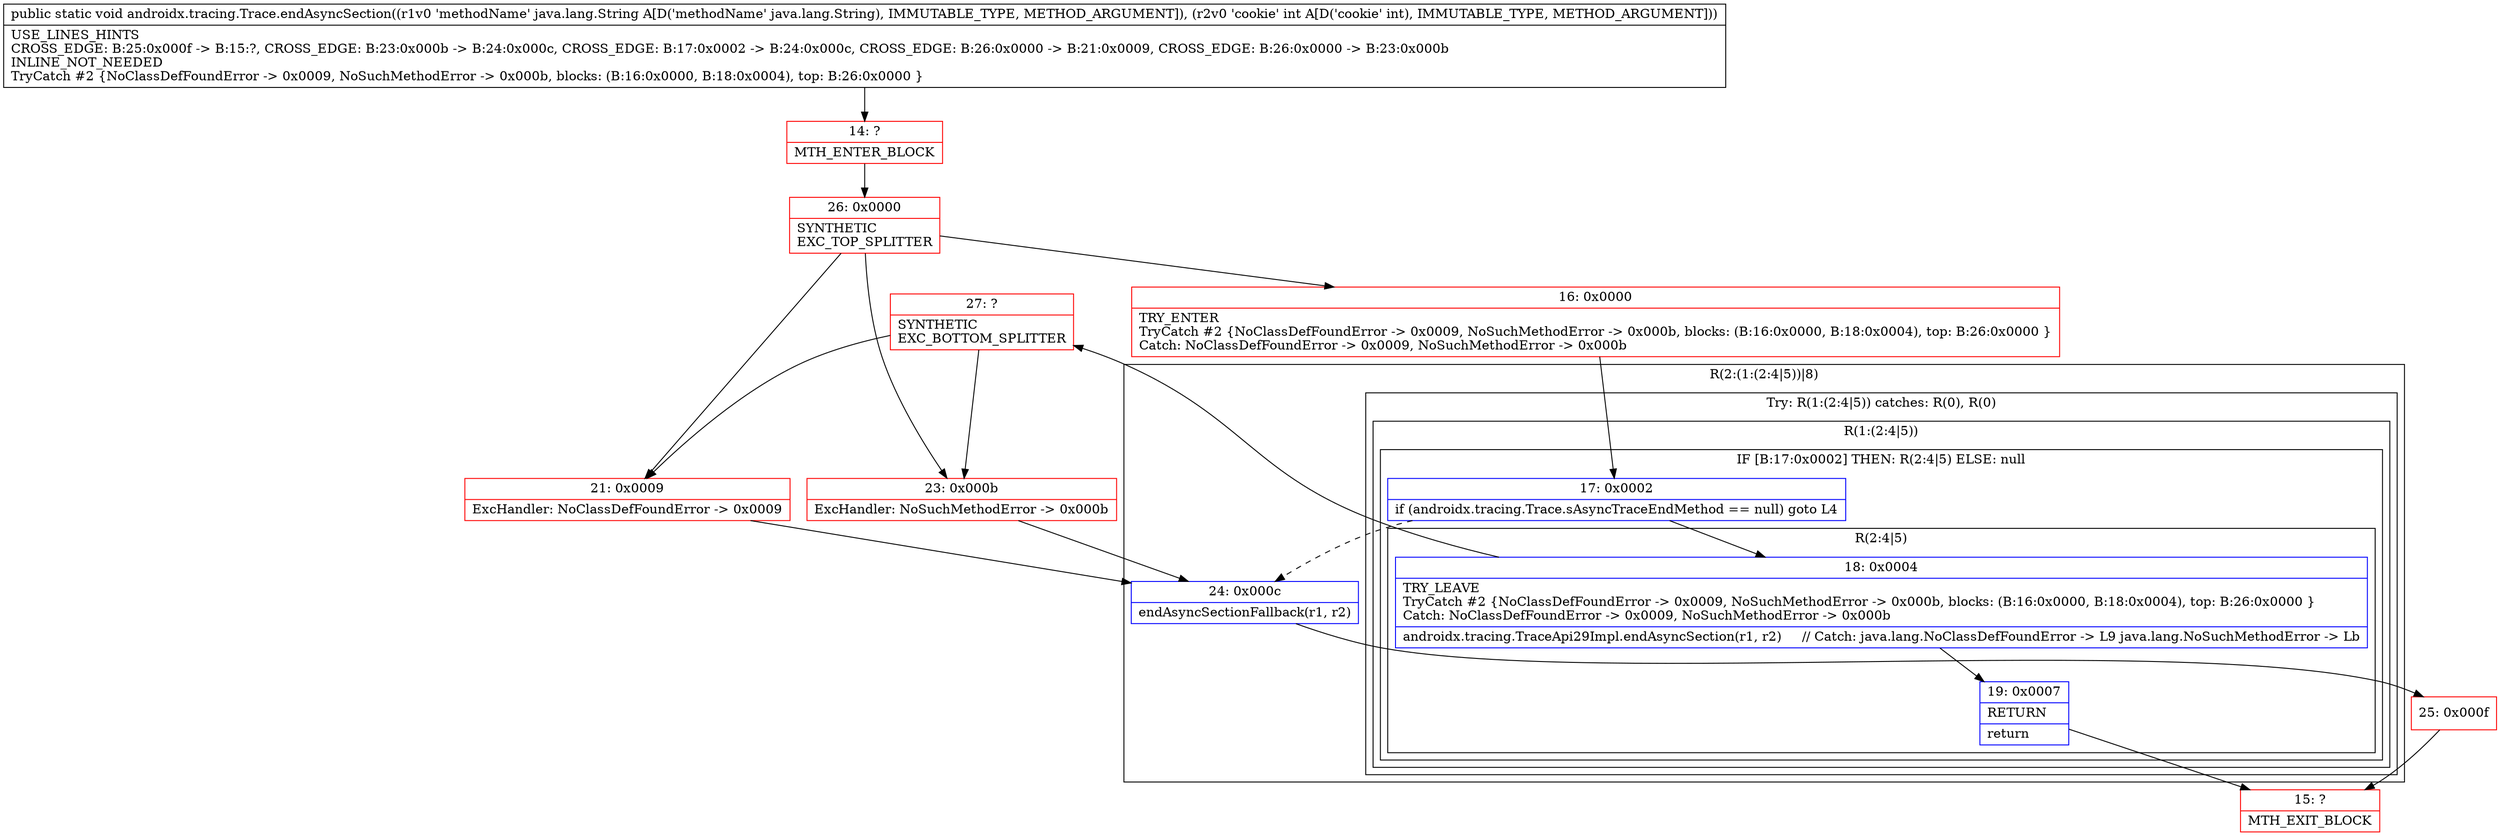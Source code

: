 digraph "CFG forandroidx.tracing.Trace.endAsyncSection(Ljava\/lang\/String;I)V" {
subgraph cluster_Region_328599355 {
label = "R(2:(1:(2:4|5))|8)";
node [shape=record,color=blue];
subgraph cluster_TryCatchRegion_878154879 {
label = "Try: R(1:(2:4|5)) catches: R(0), R(0)";
node [shape=record,color=blue];
subgraph cluster_Region_1715074026 {
label = "R(1:(2:4|5))";
node [shape=record,color=blue];
subgraph cluster_IfRegion_1138518825 {
label = "IF [B:17:0x0002] THEN: R(2:4|5) ELSE: null";
node [shape=record,color=blue];
Node_17 [shape=record,label="{17\:\ 0x0002|if (androidx.tracing.Trace.sAsyncTraceEndMethod == null) goto L4\l}"];
subgraph cluster_Region_1624249270 {
label = "R(2:4|5)";
node [shape=record,color=blue];
Node_18 [shape=record,label="{18\:\ 0x0004|TRY_LEAVE\lTryCatch #2 \{NoClassDefFoundError \-\> 0x0009, NoSuchMethodError \-\> 0x000b, blocks: (B:16:0x0000, B:18:0x0004), top: B:26:0x0000 \}\lCatch: NoClassDefFoundError \-\> 0x0009, NoSuchMethodError \-\> 0x000b\l|androidx.tracing.TraceApi29Impl.endAsyncSection(r1, r2)     \/\/ Catch: java.lang.NoClassDefFoundError \-\> L9 java.lang.NoSuchMethodError \-\> Lb\l}"];
Node_19 [shape=record,label="{19\:\ 0x0007|RETURN\l|return\l}"];
}
}
}
subgraph cluster_Region_1756141503 {
label = "R(0) | ExcHandler: NoClassDefFoundError \-\> 0x0009\l";
node [shape=record,color=blue];
}
subgraph cluster_Region_1092853731 {
label = "R(0) | ExcHandler: NoSuchMethodError \-\> 0x000b\l";
node [shape=record,color=blue];
}
}
Node_24 [shape=record,label="{24\:\ 0x000c|endAsyncSectionFallback(r1, r2)\l}"];
}
subgraph cluster_Region_1092853731 {
label = "R(0) | ExcHandler: NoSuchMethodError \-\> 0x000b\l";
node [shape=record,color=blue];
}
subgraph cluster_Region_1756141503 {
label = "R(0) | ExcHandler: NoClassDefFoundError \-\> 0x0009\l";
node [shape=record,color=blue];
}
Node_14 [shape=record,color=red,label="{14\:\ ?|MTH_ENTER_BLOCK\l}"];
Node_26 [shape=record,color=red,label="{26\:\ 0x0000|SYNTHETIC\lEXC_TOP_SPLITTER\l}"];
Node_16 [shape=record,color=red,label="{16\:\ 0x0000|TRY_ENTER\lTryCatch #2 \{NoClassDefFoundError \-\> 0x0009, NoSuchMethodError \-\> 0x000b, blocks: (B:16:0x0000, B:18:0x0004), top: B:26:0x0000 \}\lCatch: NoClassDefFoundError \-\> 0x0009, NoSuchMethodError \-\> 0x000b\l}"];
Node_15 [shape=record,color=red,label="{15\:\ ?|MTH_EXIT_BLOCK\l}"];
Node_27 [shape=record,color=red,label="{27\:\ ?|SYNTHETIC\lEXC_BOTTOM_SPLITTER\l}"];
Node_25 [shape=record,color=red,label="{25\:\ 0x000f}"];
Node_21 [shape=record,color=red,label="{21\:\ 0x0009|ExcHandler: NoClassDefFoundError \-\> 0x0009\l}"];
Node_23 [shape=record,color=red,label="{23\:\ 0x000b|ExcHandler: NoSuchMethodError \-\> 0x000b\l}"];
MethodNode[shape=record,label="{public static void androidx.tracing.Trace.endAsyncSection((r1v0 'methodName' java.lang.String A[D('methodName' java.lang.String), IMMUTABLE_TYPE, METHOD_ARGUMENT]), (r2v0 'cookie' int A[D('cookie' int), IMMUTABLE_TYPE, METHOD_ARGUMENT]))  | USE_LINES_HINTS\lCROSS_EDGE: B:25:0x000f \-\> B:15:?, CROSS_EDGE: B:23:0x000b \-\> B:24:0x000c, CROSS_EDGE: B:17:0x0002 \-\> B:24:0x000c, CROSS_EDGE: B:26:0x0000 \-\> B:21:0x0009, CROSS_EDGE: B:26:0x0000 \-\> B:23:0x000b\lINLINE_NOT_NEEDED\lTryCatch #2 \{NoClassDefFoundError \-\> 0x0009, NoSuchMethodError \-\> 0x000b, blocks: (B:16:0x0000, B:18:0x0004), top: B:26:0x0000 \}\l}"];
MethodNode -> Node_14;Node_17 -> Node_18;
Node_17 -> Node_24[style=dashed];
Node_18 -> Node_19;
Node_18 -> Node_27;
Node_19 -> Node_15;
Node_24 -> Node_25;
Node_14 -> Node_26;
Node_26 -> Node_16;
Node_26 -> Node_21;
Node_26 -> Node_23;
Node_16 -> Node_17;
Node_27 -> Node_21;
Node_27 -> Node_23;
Node_25 -> Node_15;
Node_21 -> Node_24;
Node_23 -> Node_24;
}

